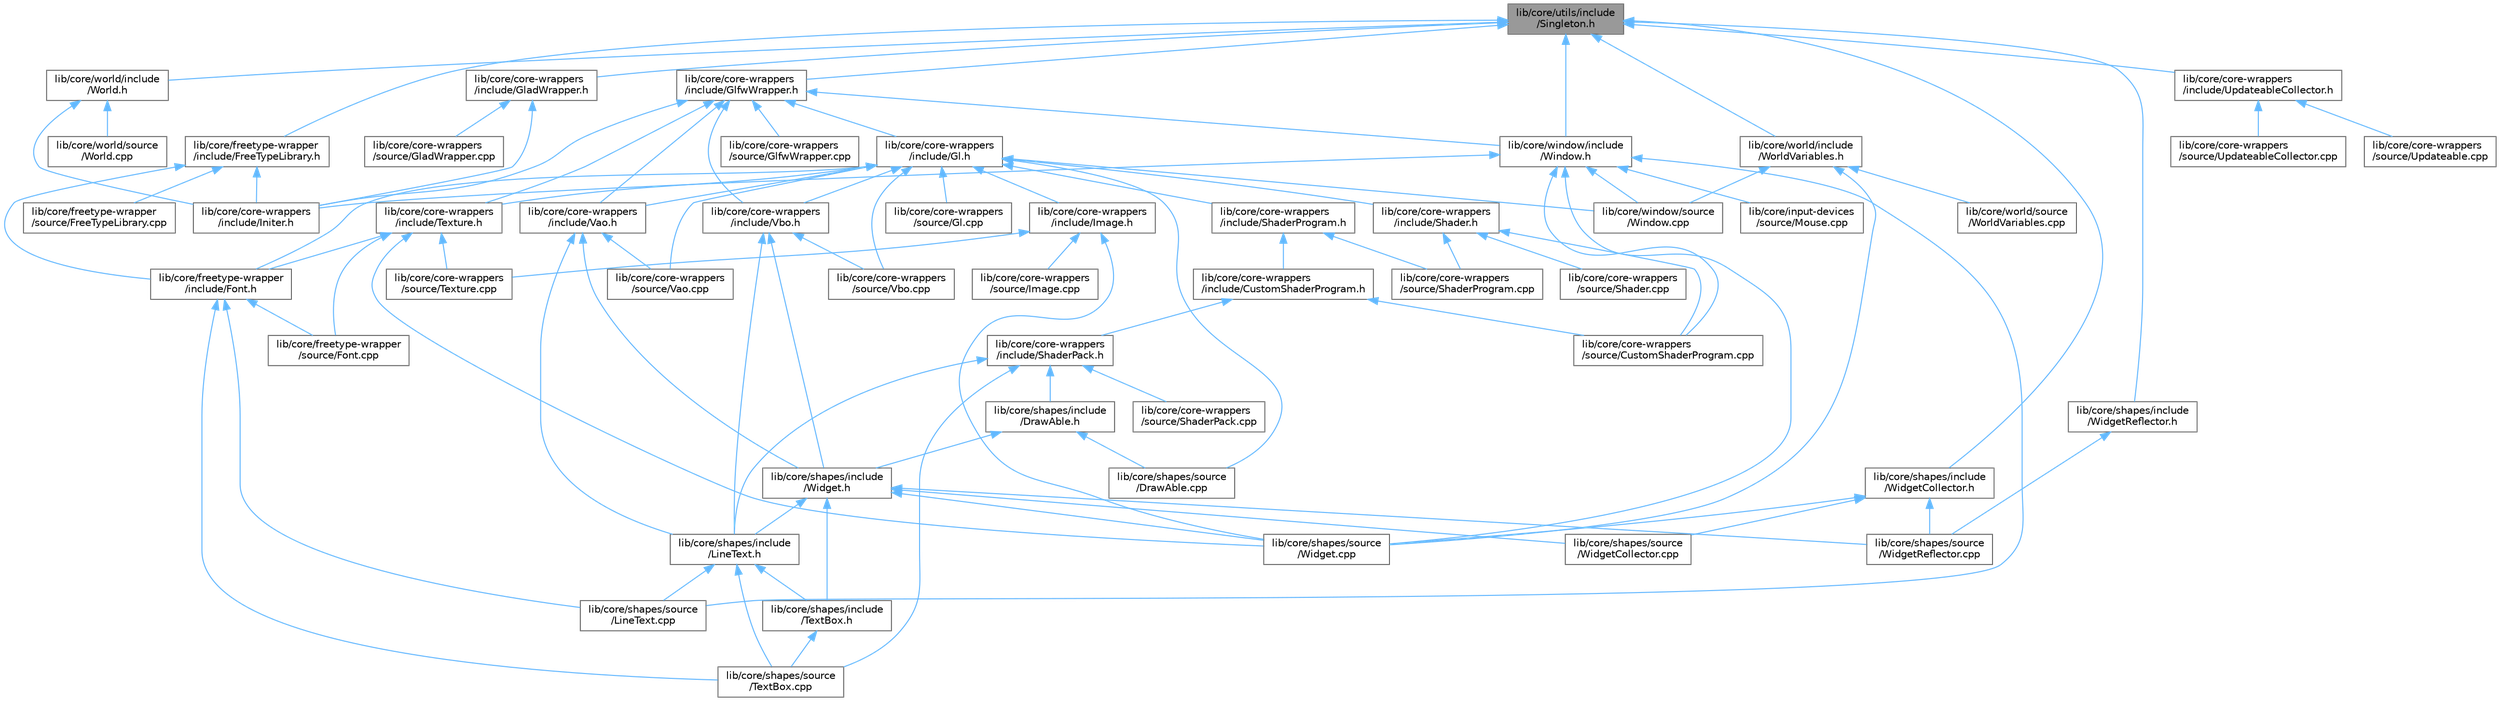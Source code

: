 digraph "lib/core/utils/include/Singleton.h"
{
 // LATEX_PDF_SIZE
  bgcolor="transparent";
  edge [fontname=Helvetica,fontsize=10,labelfontname=Helvetica,labelfontsize=10];
  node [fontname=Helvetica,fontsize=10,shape=box,height=0.2,width=0.4];
  Node1 [id="Node000001",label="lib/core/utils/include\l/Singleton.h",height=0.2,width=0.4,color="gray40", fillcolor="grey60", style="filled", fontcolor="black",tooltip=" "];
  Node1 -> Node2 [id="edge1_Node000001_Node000002",dir="back",color="steelblue1",style="solid",tooltip=" "];
  Node2 [id="Node000002",label="lib/core/core-wrappers\l/include/GladWrapper.h",height=0.2,width=0.4,color="grey40", fillcolor="white", style="filled",URL="$_glad_wrapper_8h.html",tooltip=" "];
  Node2 -> Node3 [id="edge2_Node000002_Node000003",dir="back",color="steelblue1",style="solid",tooltip=" "];
  Node3 [id="Node000003",label="lib/core/core-wrappers\l/include/Initer.h",height=0.2,width=0.4,color="grey40", fillcolor="white", style="filled",URL="$_initer_8h.html",tooltip=" "];
  Node2 -> Node4 [id="edge3_Node000002_Node000004",dir="back",color="steelblue1",style="solid",tooltip=" "];
  Node4 [id="Node000004",label="lib/core/core-wrappers\l/source/GladWrapper.cpp",height=0.2,width=0.4,color="grey40", fillcolor="white", style="filled",URL="$_glad_wrapper_8cpp.html",tooltip=" "];
  Node1 -> Node5 [id="edge4_Node000001_Node000005",dir="back",color="steelblue1",style="solid",tooltip=" "];
  Node5 [id="Node000005",label="lib/core/core-wrappers\l/include/GlfwWrapper.h",height=0.2,width=0.4,color="grey40", fillcolor="white", style="filled",URL="$_glfw_wrapper_8h.html",tooltip=" "];
  Node5 -> Node6 [id="edge5_Node000005_Node000006",dir="back",color="steelblue1",style="solid",tooltip=" "];
  Node6 [id="Node000006",label="lib/core/core-wrappers\l/include/Gl.h",height=0.2,width=0.4,color="grey40", fillcolor="white", style="filled",URL="$_gl_8h.html",tooltip=" "];
  Node6 -> Node7 [id="edge6_Node000006_Node000007",dir="back",color="steelblue1",style="solid",tooltip=" "];
  Node7 [id="Node000007",label="lib/core/core-wrappers\l/include/Image.h",height=0.2,width=0.4,color="grey40", fillcolor="white", style="filled",URL="$_image_8h.html",tooltip=" "];
  Node7 -> Node8 [id="edge7_Node000007_Node000008",dir="back",color="steelblue1",style="solid",tooltip=" "];
  Node8 [id="Node000008",label="lib/core/core-wrappers\l/source/Image.cpp",height=0.2,width=0.4,color="grey40", fillcolor="white", style="filled",URL="$_image_8cpp.html",tooltip=" "];
  Node7 -> Node9 [id="edge8_Node000007_Node000009",dir="back",color="steelblue1",style="solid",tooltip=" "];
  Node9 [id="Node000009",label="lib/core/core-wrappers\l/source/Texture.cpp",height=0.2,width=0.4,color="grey40", fillcolor="white", style="filled",URL="$_texture_8cpp.html",tooltip=" "];
  Node7 -> Node10 [id="edge9_Node000007_Node000010",dir="back",color="steelblue1",style="solid",tooltip=" "];
  Node10 [id="Node000010",label="lib/core/shapes/source\l/Widget.cpp",height=0.2,width=0.4,color="grey40", fillcolor="white", style="filled",URL="$_widget_8cpp.html",tooltip=" "];
  Node6 -> Node11 [id="edge10_Node000006_Node000011",dir="back",color="steelblue1",style="solid",tooltip=" "];
  Node11 [id="Node000011",label="lib/core/core-wrappers\l/include/Shader.h",height=0.2,width=0.4,color="grey40", fillcolor="white", style="filled",URL="$_shader_8h.html",tooltip=" "];
  Node11 -> Node12 [id="edge11_Node000011_Node000012",dir="back",color="steelblue1",style="solid",tooltip=" "];
  Node12 [id="Node000012",label="lib/core/core-wrappers\l/source/CustomShaderProgram.cpp",height=0.2,width=0.4,color="grey40", fillcolor="white", style="filled",URL="$_custom_shader_program_8cpp.html",tooltip=" "];
  Node11 -> Node13 [id="edge12_Node000011_Node000013",dir="back",color="steelblue1",style="solid",tooltip=" "];
  Node13 [id="Node000013",label="lib/core/core-wrappers\l/source/Shader.cpp",height=0.2,width=0.4,color="grey40", fillcolor="white", style="filled",URL="$_shader_8cpp.html",tooltip=" "];
  Node11 -> Node14 [id="edge13_Node000011_Node000014",dir="back",color="steelblue1",style="solid",tooltip=" "];
  Node14 [id="Node000014",label="lib/core/core-wrappers\l/source/ShaderProgram.cpp",height=0.2,width=0.4,color="grey40", fillcolor="white", style="filled",URL="$_shader_program_8cpp.html",tooltip=" "];
  Node6 -> Node15 [id="edge14_Node000006_Node000015",dir="back",color="steelblue1",style="solid",tooltip=" "];
  Node15 [id="Node000015",label="lib/core/core-wrappers\l/include/ShaderProgram.h",height=0.2,width=0.4,color="grey40", fillcolor="white", style="filled",URL="$_shader_program_8h.html",tooltip=" "];
  Node15 -> Node16 [id="edge15_Node000015_Node000016",dir="back",color="steelblue1",style="solid",tooltip=" "];
  Node16 [id="Node000016",label="lib/core/core-wrappers\l/include/CustomShaderProgram.h",height=0.2,width=0.4,color="grey40", fillcolor="white", style="filled",URL="$_custom_shader_program_8h.html",tooltip=" "];
  Node16 -> Node17 [id="edge16_Node000016_Node000017",dir="back",color="steelblue1",style="solid",tooltip=" "];
  Node17 [id="Node000017",label="lib/core/core-wrappers\l/include/ShaderPack.h",height=0.2,width=0.4,color="grey40", fillcolor="white", style="filled",URL="$_shader_pack_8h.html",tooltip=" "];
  Node17 -> Node18 [id="edge17_Node000017_Node000018",dir="back",color="steelblue1",style="solid",tooltip=" "];
  Node18 [id="Node000018",label="lib/core/core-wrappers\l/source/ShaderPack.cpp",height=0.2,width=0.4,color="grey40", fillcolor="white", style="filled",URL="$_shader_pack_8cpp.html",tooltip=" "];
  Node17 -> Node19 [id="edge18_Node000017_Node000019",dir="back",color="steelblue1",style="solid",tooltip=" "];
  Node19 [id="Node000019",label="lib/core/shapes/include\l/DrawAble.h",height=0.2,width=0.4,color="grey40", fillcolor="white", style="filled",URL="$_draw_able_8h.html",tooltip=" "];
  Node19 -> Node20 [id="edge19_Node000019_Node000020",dir="back",color="steelblue1",style="solid",tooltip=" "];
  Node20 [id="Node000020",label="lib/core/shapes/include\l/Widget.h",height=0.2,width=0.4,color="grey40", fillcolor="white", style="filled",URL="$_widget_8h.html",tooltip=" "];
  Node20 -> Node21 [id="edge20_Node000020_Node000021",dir="back",color="steelblue1",style="solid",tooltip=" "];
  Node21 [id="Node000021",label="lib/core/shapes/include\l/LineText.h",height=0.2,width=0.4,color="grey40", fillcolor="white", style="filled",URL="$_line_text_8h.html",tooltip=" "];
  Node21 -> Node22 [id="edge21_Node000021_Node000022",dir="back",color="steelblue1",style="solid",tooltip=" "];
  Node22 [id="Node000022",label="lib/core/shapes/include\l/TextBox.h",height=0.2,width=0.4,color="grey40", fillcolor="white", style="filled",URL="$_text_box_8h.html",tooltip=" "];
  Node22 -> Node23 [id="edge22_Node000022_Node000023",dir="back",color="steelblue1",style="solid",tooltip=" "];
  Node23 [id="Node000023",label="lib/core/shapes/source\l/TextBox.cpp",height=0.2,width=0.4,color="grey40", fillcolor="white", style="filled",URL="$_text_box_8cpp.html",tooltip=" "];
  Node21 -> Node24 [id="edge23_Node000021_Node000024",dir="back",color="steelblue1",style="solid",tooltip=" "];
  Node24 [id="Node000024",label="lib/core/shapes/source\l/LineText.cpp",height=0.2,width=0.4,color="grey40", fillcolor="white", style="filled",URL="$_line_text_8cpp.html",tooltip=" "];
  Node21 -> Node23 [id="edge24_Node000021_Node000023",dir="back",color="steelblue1",style="solid",tooltip=" "];
  Node20 -> Node22 [id="edge25_Node000020_Node000022",dir="back",color="steelblue1",style="solid",tooltip=" "];
  Node20 -> Node10 [id="edge26_Node000020_Node000010",dir="back",color="steelblue1",style="solid",tooltip=" "];
  Node20 -> Node25 [id="edge27_Node000020_Node000025",dir="back",color="steelblue1",style="solid",tooltip=" "];
  Node25 [id="Node000025",label="lib/core/shapes/source\l/WidgetCollector.cpp",height=0.2,width=0.4,color="grey40", fillcolor="white", style="filled",URL="$_widget_collector_8cpp.html",tooltip=" "];
  Node20 -> Node26 [id="edge28_Node000020_Node000026",dir="back",color="steelblue1",style="solid",tooltip=" "];
  Node26 [id="Node000026",label="lib/core/shapes/source\l/WidgetReflector.cpp",height=0.2,width=0.4,color="grey40", fillcolor="white", style="filled",URL="$_widget_reflector_8cpp.html",tooltip=" "];
  Node19 -> Node27 [id="edge29_Node000019_Node000027",dir="back",color="steelblue1",style="solid",tooltip=" "];
  Node27 [id="Node000027",label="lib/core/shapes/source\l/DrawAble.cpp",height=0.2,width=0.4,color="grey40", fillcolor="white", style="filled",URL="$_draw_able_8cpp.html",tooltip=" "];
  Node17 -> Node21 [id="edge30_Node000017_Node000021",dir="back",color="steelblue1",style="solid",tooltip=" "];
  Node17 -> Node23 [id="edge31_Node000017_Node000023",dir="back",color="steelblue1",style="solid",tooltip=" "];
  Node16 -> Node12 [id="edge32_Node000016_Node000012",dir="back",color="steelblue1",style="solid",tooltip=" "];
  Node15 -> Node14 [id="edge33_Node000015_Node000014",dir="back",color="steelblue1",style="solid",tooltip=" "];
  Node6 -> Node28 [id="edge34_Node000006_Node000028",dir="back",color="steelblue1",style="solid",tooltip=" "];
  Node28 [id="Node000028",label="lib/core/core-wrappers\l/include/Texture.h",height=0.2,width=0.4,color="grey40", fillcolor="white", style="filled",URL="$_texture_8h.html",tooltip=" "];
  Node28 -> Node9 [id="edge35_Node000028_Node000009",dir="back",color="steelblue1",style="solid",tooltip=" "];
  Node28 -> Node29 [id="edge36_Node000028_Node000029",dir="back",color="steelblue1",style="solid",tooltip=" "];
  Node29 [id="Node000029",label="lib/core/freetype-wrapper\l/include/Font.h",height=0.2,width=0.4,color="grey40", fillcolor="white", style="filled",URL="$_font_8h.html",tooltip=" "];
  Node29 -> Node30 [id="edge37_Node000029_Node000030",dir="back",color="steelblue1",style="solid",tooltip=" "];
  Node30 [id="Node000030",label="lib/core/freetype-wrapper\l/source/Font.cpp",height=0.2,width=0.4,color="grey40", fillcolor="white", style="filled",URL="$_font_8cpp.html",tooltip=" "];
  Node29 -> Node24 [id="edge38_Node000029_Node000024",dir="back",color="steelblue1",style="solid",tooltip=" "];
  Node29 -> Node23 [id="edge39_Node000029_Node000023",dir="back",color="steelblue1",style="solid",tooltip=" "];
  Node28 -> Node30 [id="edge40_Node000028_Node000030",dir="back",color="steelblue1",style="solid",tooltip=" "];
  Node28 -> Node10 [id="edge41_Node000028_Node000010",dir="back",color="steelblue1",style="solid",tooltip=" "];
  Node6 -> Node31 [id="edge42_Node000006_Node000031",dir="back",color="steelblue1",style="solid",tooltip=" "];
  Node31 [id="Node000031",label="lib/core/core-wrappers\l/include/Vao.h",height=0.2,width=0.4,color="grey40", fillcolor="white", style="filled",URL="$_vao_8h.html",tooltip=" "];
  Node31 -> Node32 [id="edge43_Node000031_Node000032",dir="back",color="steelblue1",style="solid",tooltip=" "];
  Node32 [id="Node000032",label="lib/core/core-wrappers\l/source/Vao.cpp",height=0.2,width=0.4,color="grey40", fillcolor="white", style="filled",URL="$_vao_8cpp.html",tooltip=" "];
  Node31 -> Node21 [id="edge44_Node000031_Node000021",dir="back",color="steelblue1",style="solid",tooltip=" "];
  Node31 -> Node20 [id="edge45_Node000031_Node000020",dir="back",color="steelblue1",style="solid",tooltip=" "];
  Node6 -> Node33 [id="edge46_Node000006_Node000033",dir="back",color="steelblue1",style="solid",tooltip=" "];
  Node33 [id="Node000033",label="lib/core/core-wrappers\l/include/Vbo.h",height=0.2,width=0.4,color="grey40", fillcolor="white", style="filled",URL="$_vbo_8h.html",tooltip=" "];
  Node33 -> Node34 [id="edge47_Node000033_Node000034",dir="back",color="steelblue1",style="solid",tooltip=" "];
  Node34 [id="Node000034",label="lib/core/core-wrappers\l/source/Vbo.cpp",height=0.2,width=0.4,color="grey40", fillcolor="white", style="filled",URL="$_vbo_8cpp.html",tooltip=" "];
  Node33 -> Node21 [id="edge48_Node000033_Node000021",dir="back",color="steelblue1",style="solid",tooltip=" "];
  Node33 -> Node20 [id="edge49_Node000033_Node000020",dir="back",color="steelblue1",style="solid",tooltip=" "];
  Node6 -> Node35 [id="edge50_Node000006_Node000035",dir="back",color="steelblue1",style="solid",tooltip=" "];
  Node35 [id="Node000035",label="lib/core/core-wrappers\l/source/Gl.cpp",height=0.2,width=0.4,color="grey40", fillcolor="white", style="filled",URL="$_gl_8cpp.html",tooltip=" "];
  Node6 -> Node32 [id="edge51_Node000006_Node000032",dir="back",color="steelblue1",style="solid",tooltip=" "];
  Node6 -> Node34 [id="edge52_Node000006_Node000034",dir="back",color="steelblue1",style="solid",tooltip=" "];
  Node6 -> Node29 [id="edge53_Node000006_Node000029",dir="back",color="steelblue1",style="solid",tooltip=" "];
  Node6 -> Node27 [id="edge54_Node000006_Node000027",dir="back",color="steelblue1",style="solid",tooltip=" "];
  Node6 -> Node36 [id="edge55_Node000006_Node000036",dir="back",color="steelblue1",style="solid",tooltip=" "];
  Node36 [id="Node000036",label="lib/core/window/source\l/Window.cpp",height=0.2,width=0.4,color="grey40", fillcolor="white", style="filled",URL="$_window_8cpp.html",tooltip=" "];
  Node5 -> Node3 [id="edge56_Node000005_Node000003",dir="back",color="steelblue1",style="solid",tooltip=" "];
  Node5 -> Node28 [id="edge57_Node000005_Node000028",dir="back",color="steelblue1",style="solid",tooltip=" "];
  Node5 -> Node31 [id="edge58_Node000005_Node000031",dir="back",color="steelblue1",style="solid",tooltip=" "];
  Node5 -> Node33 [id="edge59_Node000005_Node000033",dir="back",color="steelblue1",style="solid",tooltip=" "];
  Node5 -> Node37 [id="edge60_Node000005_Node000037",dir="back",color="steelblue1",style="solid",tooltip=" "];
  Node37 [id="Node000037",label="lib/core/core-wrappers\l/source/GlfwWrapper.cpp",height=0.2,width=0.4,color="grey40", fillcolor="white", style="filled",URL="$_glfw_wrapper_8cpp.html",tooltip=" "];
  Node5 -> Node38 [id="edge61_Node000005_Node000038",dir="back",color="steelblue1",style="solid",tooltip=" "];
  Node38 [id="Node000038",label="lib/core/window/include\l/Window.h",height=0.2,width=0.4,color="grey40", fillcolor="white", style="filled",URL="$_window_8h.html",tooltip=" "];
  Node38 -> Node3 [id="edge62_Node000038_Node000003",dir="back",color="steelblue1",style="solid",tooltip=" "];
  Node38 -> Node12 [id="edge63_Node000038_Node000012",dir="back",color="steelblue1",style="solid",tooltip=" "];
  Node38 -> Node39 [id="edge64_Node000038_Node000039",dir="back",color="steelblue1",style="solid",tooltip=" "];
  Node39 [id="Node000039",label="lib/core/input-devices\l/source/Mouse.cpp",height=0.2,width=0.4,color="grey40", fillcolor="white", style="filled",URL="$_mouse_8cpp.html",tooltip=" "];
  Node38 -> Node24 [id="edge65_Node000038_Node000024",dir="back",color="steelblue1",style="solid",tooltip=" "];
  Node38 -> Node10 [id="edge66_Node000038_Node000010",dir="back",color="steelblue1",style="solid",tooltip=" "];
  Node38 -> Node36 [id="edge67_Node000038_Node000036",dir="back",color="steelblue1",style="solid",tooltip=" "];
  Node1 -> Node40 [id="edge68_Node000001_Node000040",dir="back",color="steelblue1",style="solid",tooltip=" "];
  Node40 [id="Node000040",label="lib/core/core-wrappers\l/include/UpdateableCollector.h",height=0.2,width=0.4,color="grey40", fillcolor="white", style="filled",URL="$_updateable_collector_8h.html",tooltip=" "];
  Node40 -> Node41 [id="edge69_Node000040_Node000041",dir="back",color="steelblue1",style="solid",tooltip=" "];
  Node41 [id="Node000041",label="lib/core/core-wrappers\l/source/Updateable.cpp",height=0.2,width=0.4,color="grey40", fillcolor="white", style="filled",URL="$_updateable_8cpp.html",tooltip=" "];
  Node40 -> Node42 [id="edge70_Node000040_Node000042",dir="back",color="steelblue1",style="solid",tooltip=" "];
  Node42 [id="Node000042",label="lib/core/core-wrappers\l/source/UpdateableCollector.cpp",height=0.2,width=0.4,color="grey40", fillcolor="white", style="filled",URL="$_updateable_collector_8cpp.html",tooltip=" "];
  Node1 -> Node43 [id="edge71_Node000001_Node000043",dir="back",color="steelblue1",style="solid",tooltip=" "];
  Node43 [id="Node000043",label="lib/core/freetype-wrapper\l/include/FreeTypeLibrary.h",height=0.2,width=0.4,color="grey40", fillcolor="white", style="filled",URL="$_free_type_library_8h.html",tooltip=" "];
  Node43 -> Node3 [id="edge72_Node000043_Node000003",dir="back",color="steelblue1",style="solid",tooltip=" "];
  Node43 -> Node29 [id="edge73_Node000043_Node000029",dir="back",color="steelblue1",style="solid",tooltip=" "];
  Node43 -> Node44 [id="edge74_Node000043_Node000044",dir="back",color="steelblue1",style="solid",tooltip=" "];
  Node44 [id="Node000044",label="lib/core/freetype-wrapper\l/source/FreeTypeLibrary.cpp",height=0.2,width=0.4,color="grey40", fillcolor="white", style="filled",URL="$_free_type_library_8cpp.html",tooltip=" "];
  Node1 -> Node45 [id="edge75_Node000001_Node000045",dir="back",color="steelblue1",style="solid",tooltip=" "];
  Node45 [id="Node000045",label="lib/core/shapes/include\l/WidgetCollector.h",height=0.2,width=0.4,color="grey40", fillcolor="white", style="filled",URL="$_widget_collector_8h.html",tooltip=" "];
  Node45 -> Node10 [id="edge76_Node000045_Node000010",dir="back",color="steelblue1",style="solid",tooltip=" "];
  Node45 -> Node25 [id="edge77_Node000045_Node000025",dir="back",color="steelblue1",style="solid",tooltip=" "];
  Node45 -> Node26 [id="edge78_Node000045_Node000026",dir="back",color="steelblue1",style="solid",tooltip=" "];
  Node1 -> Node46 [id="edge79_Node000001_Node000046",dir="back",color="steelblue1",style="solid",tooltip=" "];
  Node46 [id="Node000046",label="lib/core/shapes/include\l/WidgetReflector.h",height=0.2,width=0.4,color="grey40", fillcolor="white", style="filled",URL="$_widget_reflector_8h.html",tooltip=" "];
  Node46 -> Node26 [id="edge80_Node000046_Node000026",dir="back",color="steelblue1",style="solid",tooltip=" "];
  Node1 -> Node38 [id="edge81_Node000001_Node000038",dir="back",color="steelblue1",style="solid",tooltip=" "];
  Node1 -> Node47 [id="edge82_Node000001_Node000047",dir="back",color="steelblue1",style="solid",tooltip=" "];
  Node47 [id="Node000047",label="lib/core/world/include\l/World.h",height=0.2,width=0.4,color="grey40", fillcolor="white", style="filled",URL="$_world_8h.html",tooltip=" "];
  Node47 -> Node3 [id="edge83_Node000047_Node000003",dir="back",color="steelblue1",style="solid",tooltip=" "];
  Node47 -> Node48 [id="edge84_Node000047_Node000048",dir="back",color="steelblue1",style="solid",tooltip=" "];
  Node48 [id="Node000048",label="lib/core/world/source\l/World.cpp",height=0.2,width=0.4,color="grey40", fillcolor="white", style="filled",URL="$_world_8cpp.html",tooltip=" "];
  Node1 -> Node49 [id="edge85_Node000001_Node000049",dir="back",color="steelblue1",style="solid",tooltip=" "];
  Node49 [id="Node000049",label="lib/core/world/include\l/WorldVariables.h",height=0.2,width=0.4,color="grey40", fillcolor="white", style="filled",URL="$_world_variables_8h.html",tooltip=" "];
  Node49 -> Node10 [id="edge86_Node000049_Node000010",dir="back",color="steelblue1",style="solid",tooltip=" "];
  Node49 -> Node36 [id="edge87_Node000049_Node000036",dir="back",color="steelblue1",style="solid",tooltip=" "];
  Node49 -> Node50 [id="edge88_Node000049_Node000050",dir="back",color="steelblue1",style="solid",tooltip=" "];
  Node50 [id="Node000050",label="lib/core/world/source\l/WorldVariables.cpp",height=0.2,width=0.4,color="grey40", fillcolor="white", style="filled",URL="$_world_variables_8cpp.html",tooltip=" "];
}

